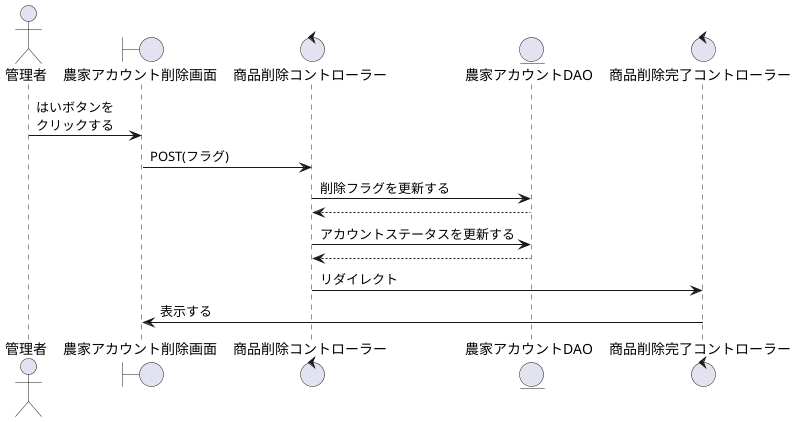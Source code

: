 @startuml 農家アカウント削除

actor    "管理者" as act
boundary "農家アカウント削除画面" as delete_s
control  "商品削除コントローラー" as delete_c
entity   "農家アカウントDAO" as Farmer_DAO
control  "商品削除完了コントローラー" as completion_c

'--------------------------------------------------------------------------------------

act ->  delete_s : はいボタンを\nクリックする
delete_s -> delete_c : POST(フラグ)
delete_c -> Farmer_DAO : 削除フラグを更新する
delete_c <-- Farmer_DAO
delete_c -> Farmer_DAO : アカウントステータスを更新する
delete_c <-- Farmer_DAO
delete_c -> completion_c : リダイレクト
delete_s <- completion_c : 表示する

@enduml